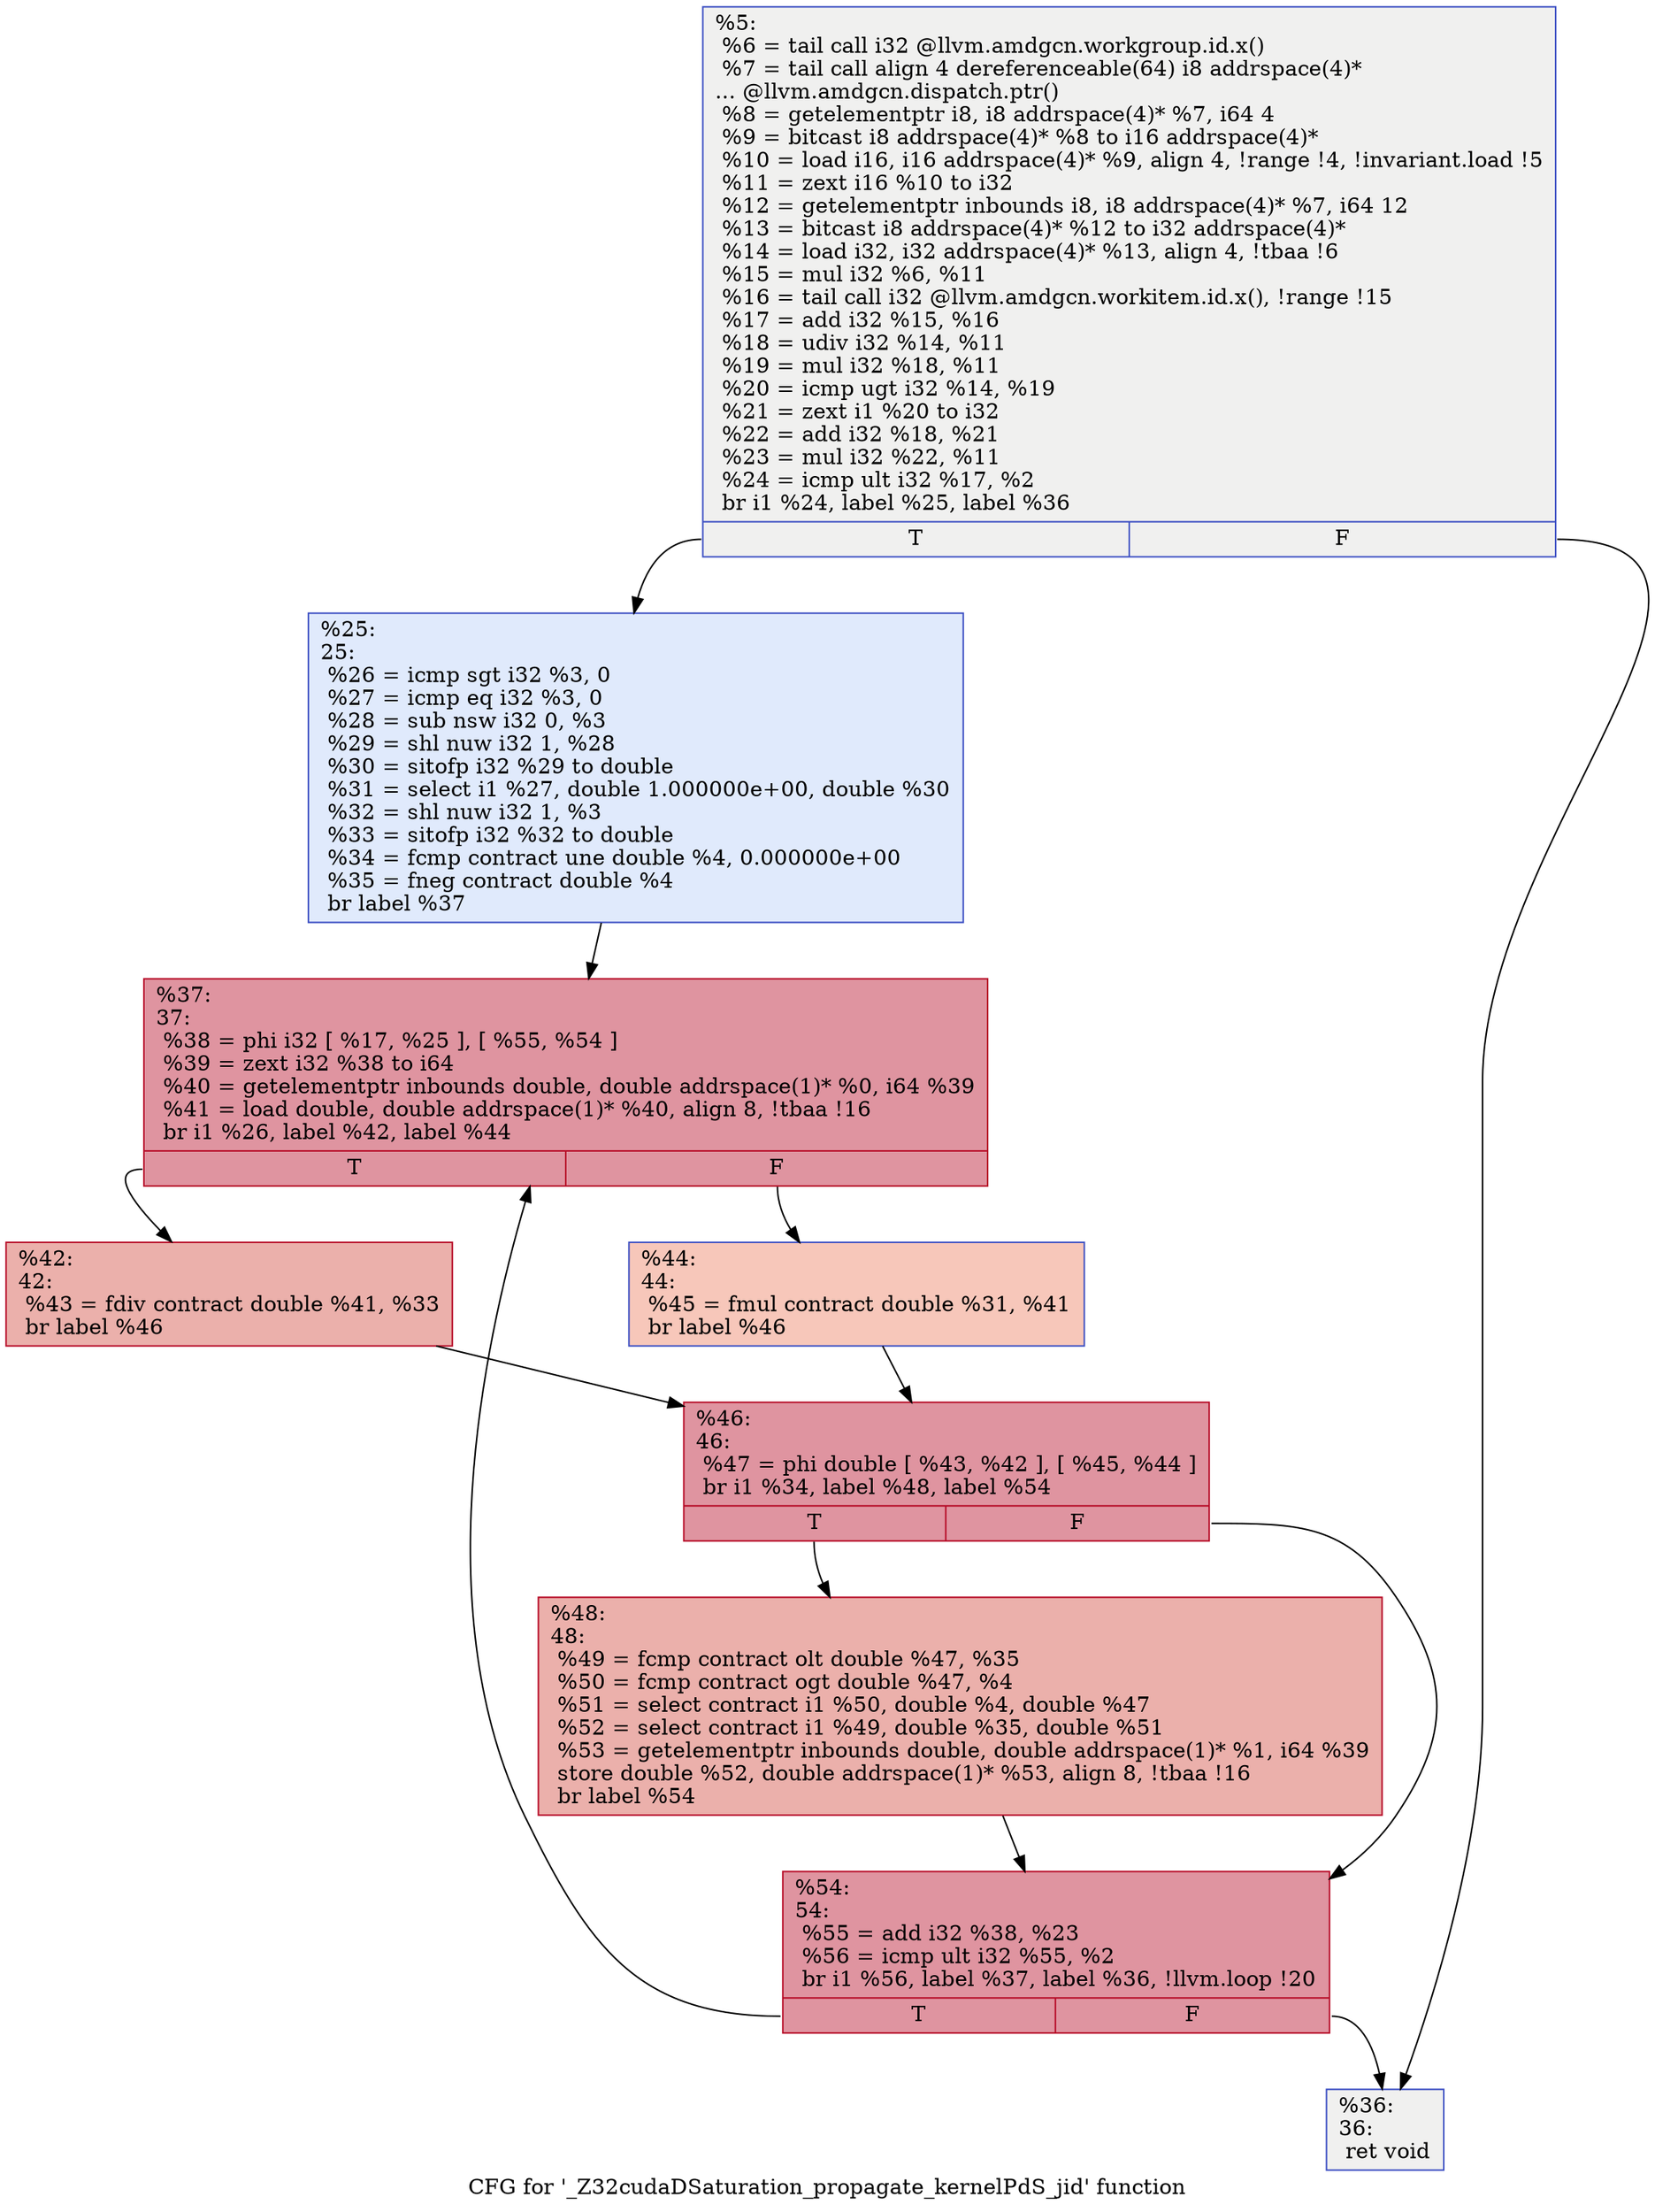 digraph "CFG for '_Z32cudaDSaturation_propagate_kernelPdS_jid' function" {
	label="CFG for '_Z32cudaDSaturation_propagate_kernelPdS_jid' function";

	Node0x4ff5950 [shape=record,color="#3d50c3ff", style=filled, fillcolor="#dedcdb70",label="{%5:\l  %6 = tail call i32 @llvm.amdgcn.workgroup.id.x()\l  %7 = tail call align 4 dereferenceable(64) i8 addrspace(4)*\l... @llvm.amdgcn.dispatch.ptr()\l  %8 = getelementptr i8, i8 addrspace(4)* %7, i64 4\l  %9 = bitcast i8 addrspace(4)* %8 to i16 addrspace(4)*\l  %10 = load i16, i16 addrspace(4)* %9, align 4, !range !4, !invariant.load !5\l  %11 = zext i16 %10 to i32\l  %12 = getelementptr inbounds i8, i8 addrspace(4)* %7, i64 12\l  %13 = bitcast i8 addrspace(4)* %12 to i32 addrspace(4)*\l  %14 = load i32, i32 addrspace(4)* %13, align 4, !tbaa !6\l  %15 = mul i32 %6, %11\l  %16 = tail call i32 @llvm.amdgcn.workitem.id.x(), !range !15\l  %17 = add i32 %15, %16\l  %18 = udiv i32 %14, %11\l  %19 = mul i32 %18, %11\l  %20 = icmp ugt i32 %14, %19\l  %21 = zext i1 %20 to i32\l  %22 = add i32 %18, %21\l  %23 = mul i32 %22, %11\l  %24 = icmp ult i32 %17, %2\l  br i1 %24, label %25, label %36\l|{<s0>T|<s1>F}}"];
	Node0x4ff5950:s0 -> Node0x4ff7f00;
	Node0x4ff5950:s1 -> Node0x4ff7f90;
	Node0x4ff7f00 [shape=record,color="#3d50c3ff", style=filled, fillcolor="#b9d0f970",label="{%25:\l25:                                               \l  %26 = icmp sgt i32 %3, 0\l  %27 = icmp eq i32 %3, 0\l  %28 = sub nsw i32 0, %3\l  %29 = shl nuw i32 1, %28\l  %30 = sitofp i32 %29 to double\l  %31 = select i1 %27, double 1.000000e+00, double %30\l  %32 = shl nuw i32 1, %3\l  %33 = sitofp i32 %32 to double\l  %34 = fcmp contract une double %4, 0.000000e+00\l  %35 = fneg contract double %4\l  br label %37\l}"];
	Node0x4ff7f00 -> Node0x4ff7ad0;
	Node0x4ff7f90 [shape=record,color="#3d50c3ff", style=filled, fillcolor="#dedcdb70",label="{%36:\l36:                                               \l  ret void\l}"];
	Node0x4ff7ad0 [shape=record,color="#b70d28ff", style=filled, fillcolor="#b70d2870",label="{%37:\l37:                                               \l  %38 = phi i32 [ %17, %25 ], [ %55, %54 ]\l  %39 = zext i32 %38 to i64\l  %40 = getelementptr inbounds double, double addrspace(1)* %0, i64 %39\l  %41 = load double, double addrspace(1)* %40, align 8, !tbaa !16\l  br i1 %26, label %42, label %44\l|{<s0>T|<s1>F}}"];
	Node0x4ff7ad0:s0 -> Node0x4ff9730;
	Node0x4ff7ad0:s1 -> Node0x4ff97c0;
	Node0x4ff9730 [shape=record,color="#b70d28ff", style=filled, fillcolor="#d24b4070",label="{%42:\l42:                                               \l  %43 = fdiv contract double %41, %33\l  br label %46\l}"];
	Node0x4ff9730 -> Node0x4ff9990;
	Node0x4ff97c0 [shape=record,color="#3d50c3ff", style=filled, fillcolor="#ec7f6370",label="{%44:\l44:                                               \l  %45 = fmul contract double %31, %41\l  br label %46\l}"];
	Node0x4ff97c0 -> Node0x4ff9990;
	Node0x4ff9990 [shape=record,color="#b70d28ff", style=filled, fillcolor="#b70d2870",label="{%46:\l46:                                               \l  %47 = phi double [ %43, %42 ], [ %45, %44 ]\l  br i1 %34, label %48, label %54\l|{<s0>T|<s1>F}}"];
	Node0x4ff9990:s0 -> Node0x4ff9c00;
	Node0x4ff9990:s1 -> Node0x4ff9340;
	Node0x4ff9c00 [shape=record,color="#b70d28ff", style=filled, fillcolor="#d24b4070",label="{%48:\l48:                                               \l  %49 = fcmp contract olt double %47, %35\l  %50 = fcmp contract ogt double %47, %4\l  %51 = select contract i1 %50, double %4, double %47\l  %52 = select contract i1 %49, double %35, double %51\l  %53 = getelementptr inbounds double, double addrspace(1)* %1, i64 %39\l  store double %52, double addrspace(1)* %53, align 8, !tbaa !16\l  br label %54\l}"];
	Node0x4ff9c00 -> Node0x4ff9340;
	Node0x4ff9340 [shape=record,color="#b70d28ff", style=filled, fillcolor="#b70d2870",label="{%54:\l54:                                               \l  %55 = add i32 %38, %23\l  %56 = icmp ult i32 %55, %2\l  br i1 %56, label %37, label %36, !llvm.loop !20\l|{<s0>T|<s1>F}}"];
	Node0x4ff9340:s0 -> Node0x4ff7ad0;
	Node0x4ff9340:s1 -> Node0x4ff7f90;
}
